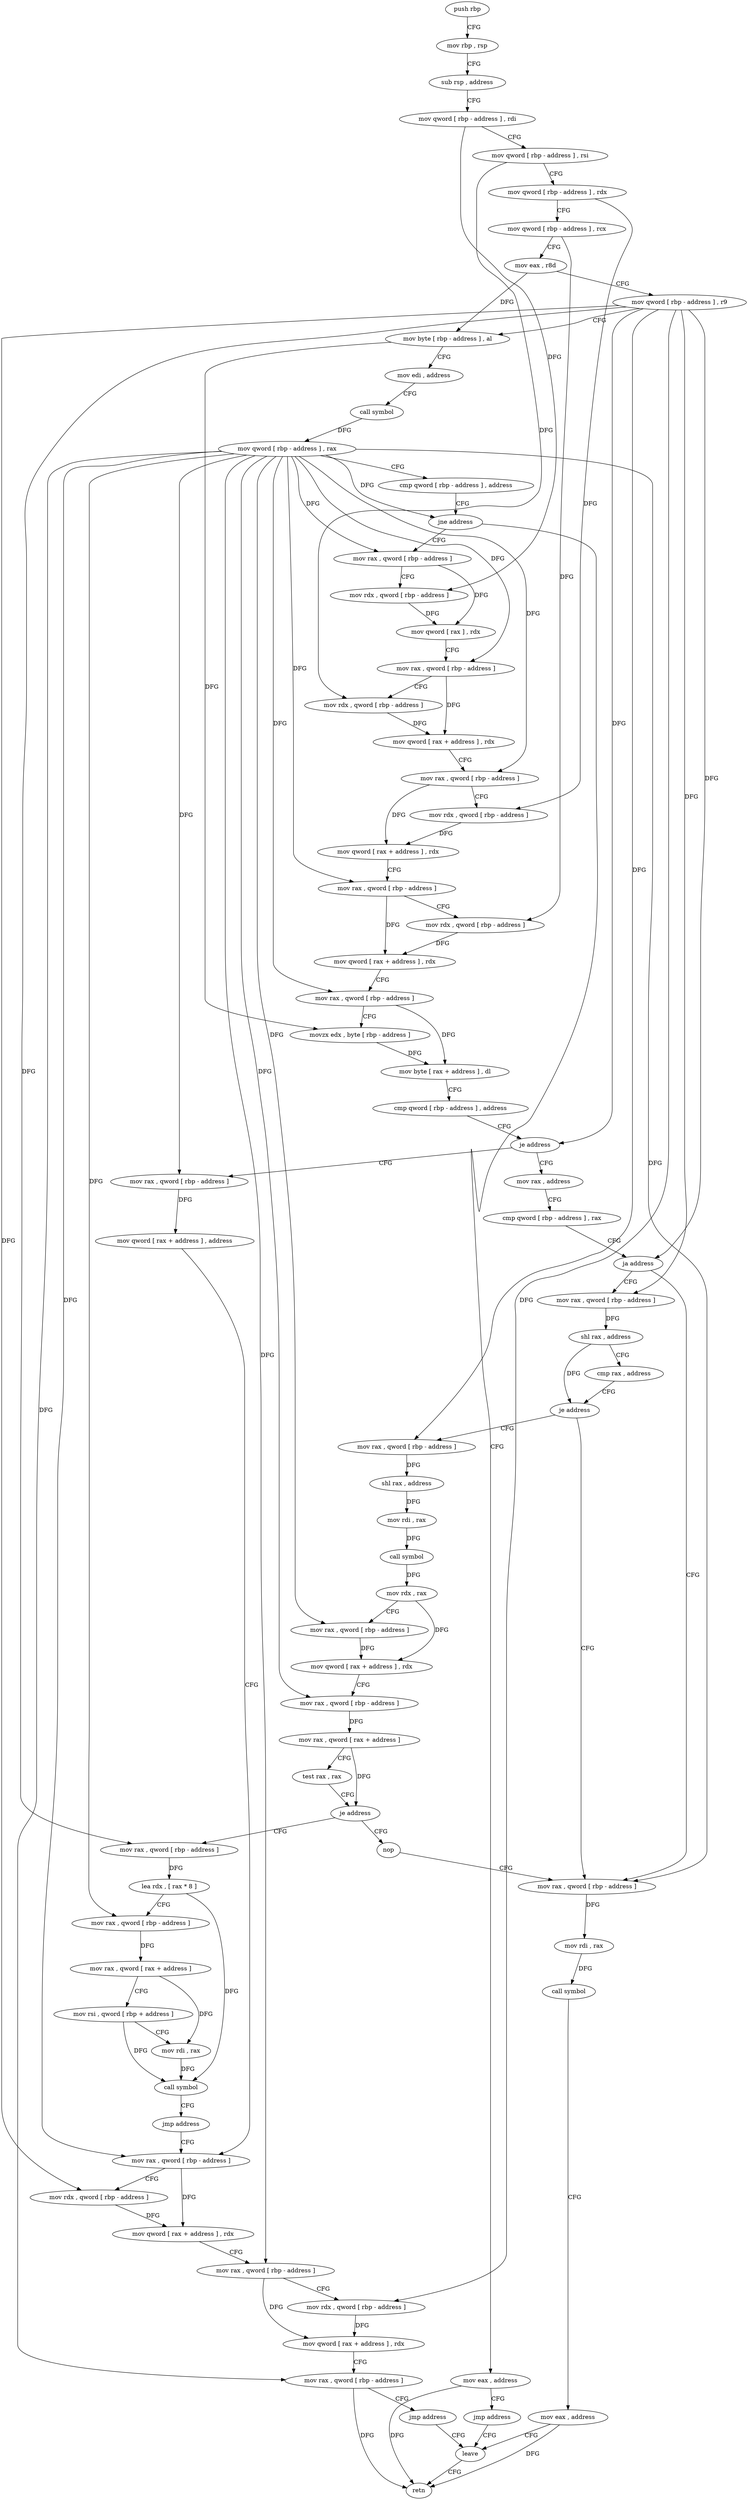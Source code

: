 digraph "func" {
"191831" [label = "push rbp" ]
"191832" [label = "mov rbp , rsp" ]
"191835" [label = "sub rsp , address" ]
"191839" [label = "mov qword [ rbp - address ] , rdi" ]
"191843" [label = "mov qword [ rbp - address ] , rsi" ]
"191847" [label = "mov qword [ rbp - address ] , rdx" ]
"191851" [label = "mov qword [ rbp - address ] , rcx" ]
"191855" [label = "mov eax , r8d" ]
"191858" [label = "mov qword [ rbp - address ] , r9" ]
"191862" [label = "mov byte [ rbp - address ] , al" ]
"191865" [label = "mov edi , address" ]
"191870" [label = "call symbol" ]
"191875" [label = "mov qword [ rbp - address ] , rax" ]
"191879" [label = "cmp qword [ rbp - address ] , address" ]
"191884" [label = "jne address" ]
"191896" [label = "mov rax , qword [ rbp - address ]" ]
"191886" [label = "mov eax , address" ]
"191900" [label = "mov rdx , qword [ rbp - address ]" ]
"191904" [label = "mov qword [ rax ] , rdx" ]
"191907" [label = "mov rax , qword [ rbp - address ]" ]
"191911" [label = "mov rdx , qword [ rbp - address ]" ]
"191915" [label = "mov qword [ rax + address ] , rdx" ]
"191919" [label = "mov rax , qword [ rbp - address ]" ]
"191923" [label = "mov rdx , qword [ rbp - address ]" ]
"191927" [label = "mov qword [ rax + address ] , rdx" ]
"191931" [label = "mov rax , qword [ rbp - address ]" ]
"191935" [label = "mov rdx , qword [ rbp - address ]" ]
"191939" [label = "mov qword [ rax + address ] , rdx" ]
"191943" [label = "mov rax , qword [ rbp - address ]" ]
"191947" [label = "movzx edx , byte [ rbp - address ]" ]
"191951" [label = "mov byte [ rax + address ] , dl" ]
"191954" [label = "cmp qword [ rbp - address ] , address" ]
"191959" [label = "je address" ]
"192069" [label = "mov rax , qword [ rbp - address ]" ]
"191961" [label = "mov rax , address" ]
"191891" [label = "jmp address" ]
"192129" [label = "leave" ]
"192073" [label = "mov qword [ rax + address ] , address" ]
"192081" [label = "mov rax , qword [ rbp - address ]" ]
"191971" [label = "cmp qword [ rbp - address ] , rax" ]
"191975" [label = "ja address" ]
"192112" [label = "mov rax , qword [ rbp - address ]" ]
"191981" [label = "mov rax , qword [ rbp - address ]" ]
"192130" [label = "retn" ]
"192116" [label = "mov rdi , rax" ]
"192119" [label = "call symbol" ]
"192124" [label = "mov eax , address" ]
"191985" [label = "shl rax , address" ]
"191989" [label = "cmp rax , address" ]
"191993" [label = "je address" ]
"191995" [label = "mov rax , qword [ rbp - address ]" ]
"191999" [label = "shl rax , address" ]
"192003" [label = "mov rdi , rax" ]
"192006" [label = "call symbol" ]
"192011" [label = "mov rdx , rax" ]
"192014" [label = "mov rax , qword [ rbp - address ]" ]
"192018" [label = "mov qword [ rax + address ] , rdx" ]
"192022" [label = "mov rax , qword [ rbp - address ]" ]
"192026" [label = "mov rax , qword [ rax + address ]" ]
"192030" [label = "test rax , rax" ]
"192033" [label = "je address" ]
"192111" [label = "nop" ]
"192035" [label = "mov rax , qword [ rbp - address ]" ]
"192039" [label = "lea rdx , [ rax * 8 ]" ]
"192047" [label = "mov rax , qword [ rbp - address ]" ]
"192051" [label = "mov rax , qword [ rax + address ]" ]
"192055" [label = "mov rsi , qword [ rbp + address ]" ]
"192059" [label = "mov rdi , rax" ]
"192062" [label = "call symbol" ]
"192067" [label = "jmp address" ]
"192085" [label = "mov rdx , qword [ rbp - address ]" ]
"192089" [label = "mov qword [ rax + address ] , rdx" ]
"192093" [label = "mov rax , qword [ rbp - address ]" ]
"192097" [label = "mov rdx , qword [ rbp - address ]" ]
"192101" [label = "mov qword [ rax + address ] , rdx" ]
"192105" [label = "mov rax , qword [ rbp - address ]" ]
"192109" [label = "jmp address" ]
"191831" -> "191832" [ label = "CFG" ]
"191832" -> "191835" [ label = "CFG" ]
"191835" -> "191839" [ label = "CFG" ]
"191839" -> "191843" [ label = "CFG" ]
"191839" -> "191900" [ label = "DFG" ]
"191843" -> "191847" [ label = "CFG" ]
"191843" -> "191911" [ label = "DFG" ]
"191847" -> "191851" [ label = "CFG" ]
"191847" -> "191923" [ label = "DFG" ]
"191851" -> "191855" [ label = "CFG" ]
"191851" -> "191935" [ label = "DFG" ]
"191855" -> "191858" [ label = "CFG" ]
"191855" -> "191862" [ label = "DFG" ]
"191858" -> "191862" [ label = "CFG" ]
"191858" -> "191959" [ label = "DFG" ]
"191858" -> "191975" [ label = "DFG" ]
"191858" -> "192085" [ label = "DFG" ]
"191858" -> "192097" [ label = "DFG" ]
"191858" -> "191981" [ label = "DFG" ]
"191858" -> "191995" [ label = "DFG" ]
"191858" -> "192035" [ label = "DFG" ]
"191862" -> "191865" [ label = "CFG" ]
"191862" -> "191947" [ label = "DFG" ]
"191865" -> "191870" [ label = "CFG" ]
"191870" -> "191875" [ label = "DFG" ]
"191875" -> "191879" [ label = "CFG" ]
"191875" -> "191884" [ label = "DFG" ]
"191875" -> "191896" [ label = "DFG" ]
"191875" -> "191907" [ label = "DFG" ]
"191875" -> "191919" [ label = "DFG" ]
"191875" -> "191931" [ label = "DFG" ]
"191875" -> "191943" [ label = "DFG" ]
"191875" -> "192069" [ label = "DFG" ]
"191875" -> "192081" [ label = "DFG" ]
"191875" -> "192093" [ label = "DFG" ]
"191875" -> "192105" [ label = "DFG" ]
"191875" -> "192112" [ label = "DFG" ]
"191875" -> "192014" [ label = "DFG" ]
"191875" -> "192022" [ label = "DFG" ]
"191875" -> "192047" [ label = "DFG" ]
"191879" -> "191884" [ label = "CFG" ]
"191884" -> "191896" [ label = "CFG" ]
"191884" -> "191886" [ label = "CFG" ]
"191896" -> "191900" [ label = "CFG" ]
"191896" -> "191904" [ label = "DFG" ]
"191886" -> "191891" [ label = "CFG" ]
"191886" -> "192130" [ label = "DFG" ]
"191900" -> "191904" [ label = "DFG" ]
"191904" -> "191907" [ label = "CFG" ]
"191907" -> "191911" [ label = "CFG" ]
"191907" -> "191915" [ label = "DFG" ]
"191911" -> "191915" [ label = "DFG" ]
"191915" -> "191919" [ label = "CFG" ]
"191919" -> "191923" [ label = "CFG" ]
"191919" -> "191927" [ label = "DFG" ]
"191923" -> "191927" [ label = "DFG" ]
"191927" -> "191931" [ label = "CFG" ]
"191931" -> "191935" [ label = "CFG" ]
"191931" -> "191939" [ label = "DFG" ]
"191935" -> "191939" [ label = "DFG" ]
"191939" -> "191943" [ label = "CFG" ]
"191943" -> "191947" [ label = "CFG" ]
"191943" -> "191951" [ label = "DFG" ]
"191947" -> "191951" [ label = "DFG" ]
"191951" -> "191954" [ label = "CFG" ]
"191954" -> "191959" [ label = "CFG" ]
"191959" -> "192069" [ label = "CFG" ]
"191959" -> "191961" [ label = "CFG" ]
"192069" -> "192073" [ label = "DFG" ]
"191961" -> "191971" [ label = "CFG" ]
"191891" -> "192129" [ label = "CFG" ]
"192129" -> "192130" [ label = "CFG" ]
"192073" -> "192081" [ label = "CFG" ]
"192081" -> "192085" [ label = "CFG" ]
"192081" -> "192089" [ label = "DFG" ]
"191971" -> "191975" [ label = "CFG" ]
"191975" -> "192112" [ label = "CFG" ]
"191975" -> "191981" [ label = "CFG" ]
"192112" -> "192116" [ label = "DFG" ]
"191981" -> "191985" [ label = "DFG" ]
"192116" -> "192119" [ label = "DFG" ]
"192119" -> "192124" [ label = "CFG" ]
"192124" -> "192129" [ label = "CFG" ]
"192124" -> "192130" [ label = "DFG" ]
"191985" -> "191989" [ label = "CFG" ]
"191985" -> "191993" [ label = "DFG" ]
"191989" -> "191993" [ label = "CFG" ]
"191993" -> "192112" [ label = "CFG" ]
"191993" -> "191995" [ label = "CFG" ]
"191995" -> "191999" [ label = "DFG" ]
"191999" -> "192003" [ label = "DFG" ]
"192003" -> "192006" [ label = "DFG" ]
"192006" -> "192011" [ label = "DFG" ]
"192011" -> "192014" [ label = "CFG" ]
"192011" -> "192018" [ label = "DFG" ]
"192014" -> "192018" [ label = "DFG" ]
"192018" -> "192022" [ label = "CFG" ]
"192022" -> "192026" [ label = "DFG" ]
"192026" -> "192030" [ label = "CFG" ]
"192026" -> "192033" [ label = "DFG" ]
"192030" -> "192033" [ label = "CFG" ]
"192033" -> "192111" [ label = "CFG" ]
"192033" -> "192035" [ label = "CFG" ]
"192111" -> "192112" [ label = "CFG" ]
"192035" -> "192039" [ label = "DFG" ]
"192039" -> "192047" [ label = "CFG" ]
"192039" -> "192062" [ label = "DFG" ]
"192047" -> "192051" [ label = "DFG" ]
"192051" -> "192055" [ label = "CFG" ]
"192051" -> "192059" [ label = "DFG" ]
"192055" -> "192059" [ label = "CFG" ]
"192055" -> "192062" [ label = "DFG" ]
"192059" -> "192062" [ label = "DFG" ]
"192062" -> "192067" [ label = "CFG" ]
"192067" -> "192081" [ label = "CFG" ]
"192085" -> "192089" [ label = "DFG" ]
"192089" -> "192093" [ label = "CFG" ]
"192093" -> "192097" [ label = "CFG" ]
"192093" -> "192101" [ label = "DFG" ]
"192097" -> "192101" [ label = "DFG" ]
"192101" -> "192105" [ label = "CFG" ]
"192105" -> "192109" [ label = "CFG" ]
"192105" -> "192130" [ label = "DFG" ]
"192109" -> "192129" [ label = "CFG" ]
}
